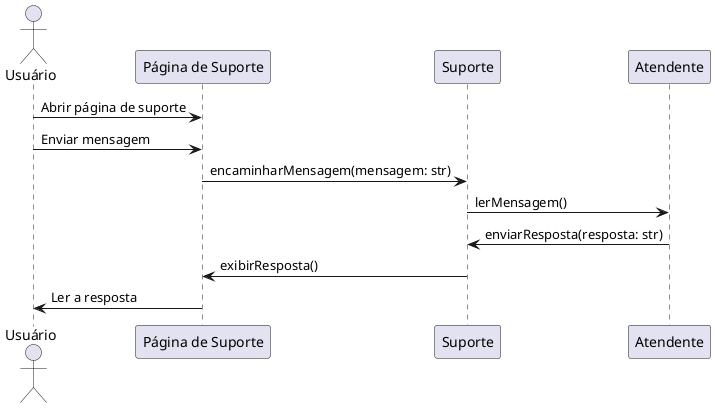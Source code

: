 @startuml
actor Usuário as U
participant "Página de Suporte" as P
participant Suporte as S
participant Atendente as A

U -> P: Abrir página de suporte
U -> P: Enviar mensagem
P -> S: encaminharMensagem(mensagem: str)
S -> A: lerMensagem()
A -> S: enviarResposta(resposta: str)
S -> P: exibirResposta()
P -> U: Ler a resposta
@enduml

